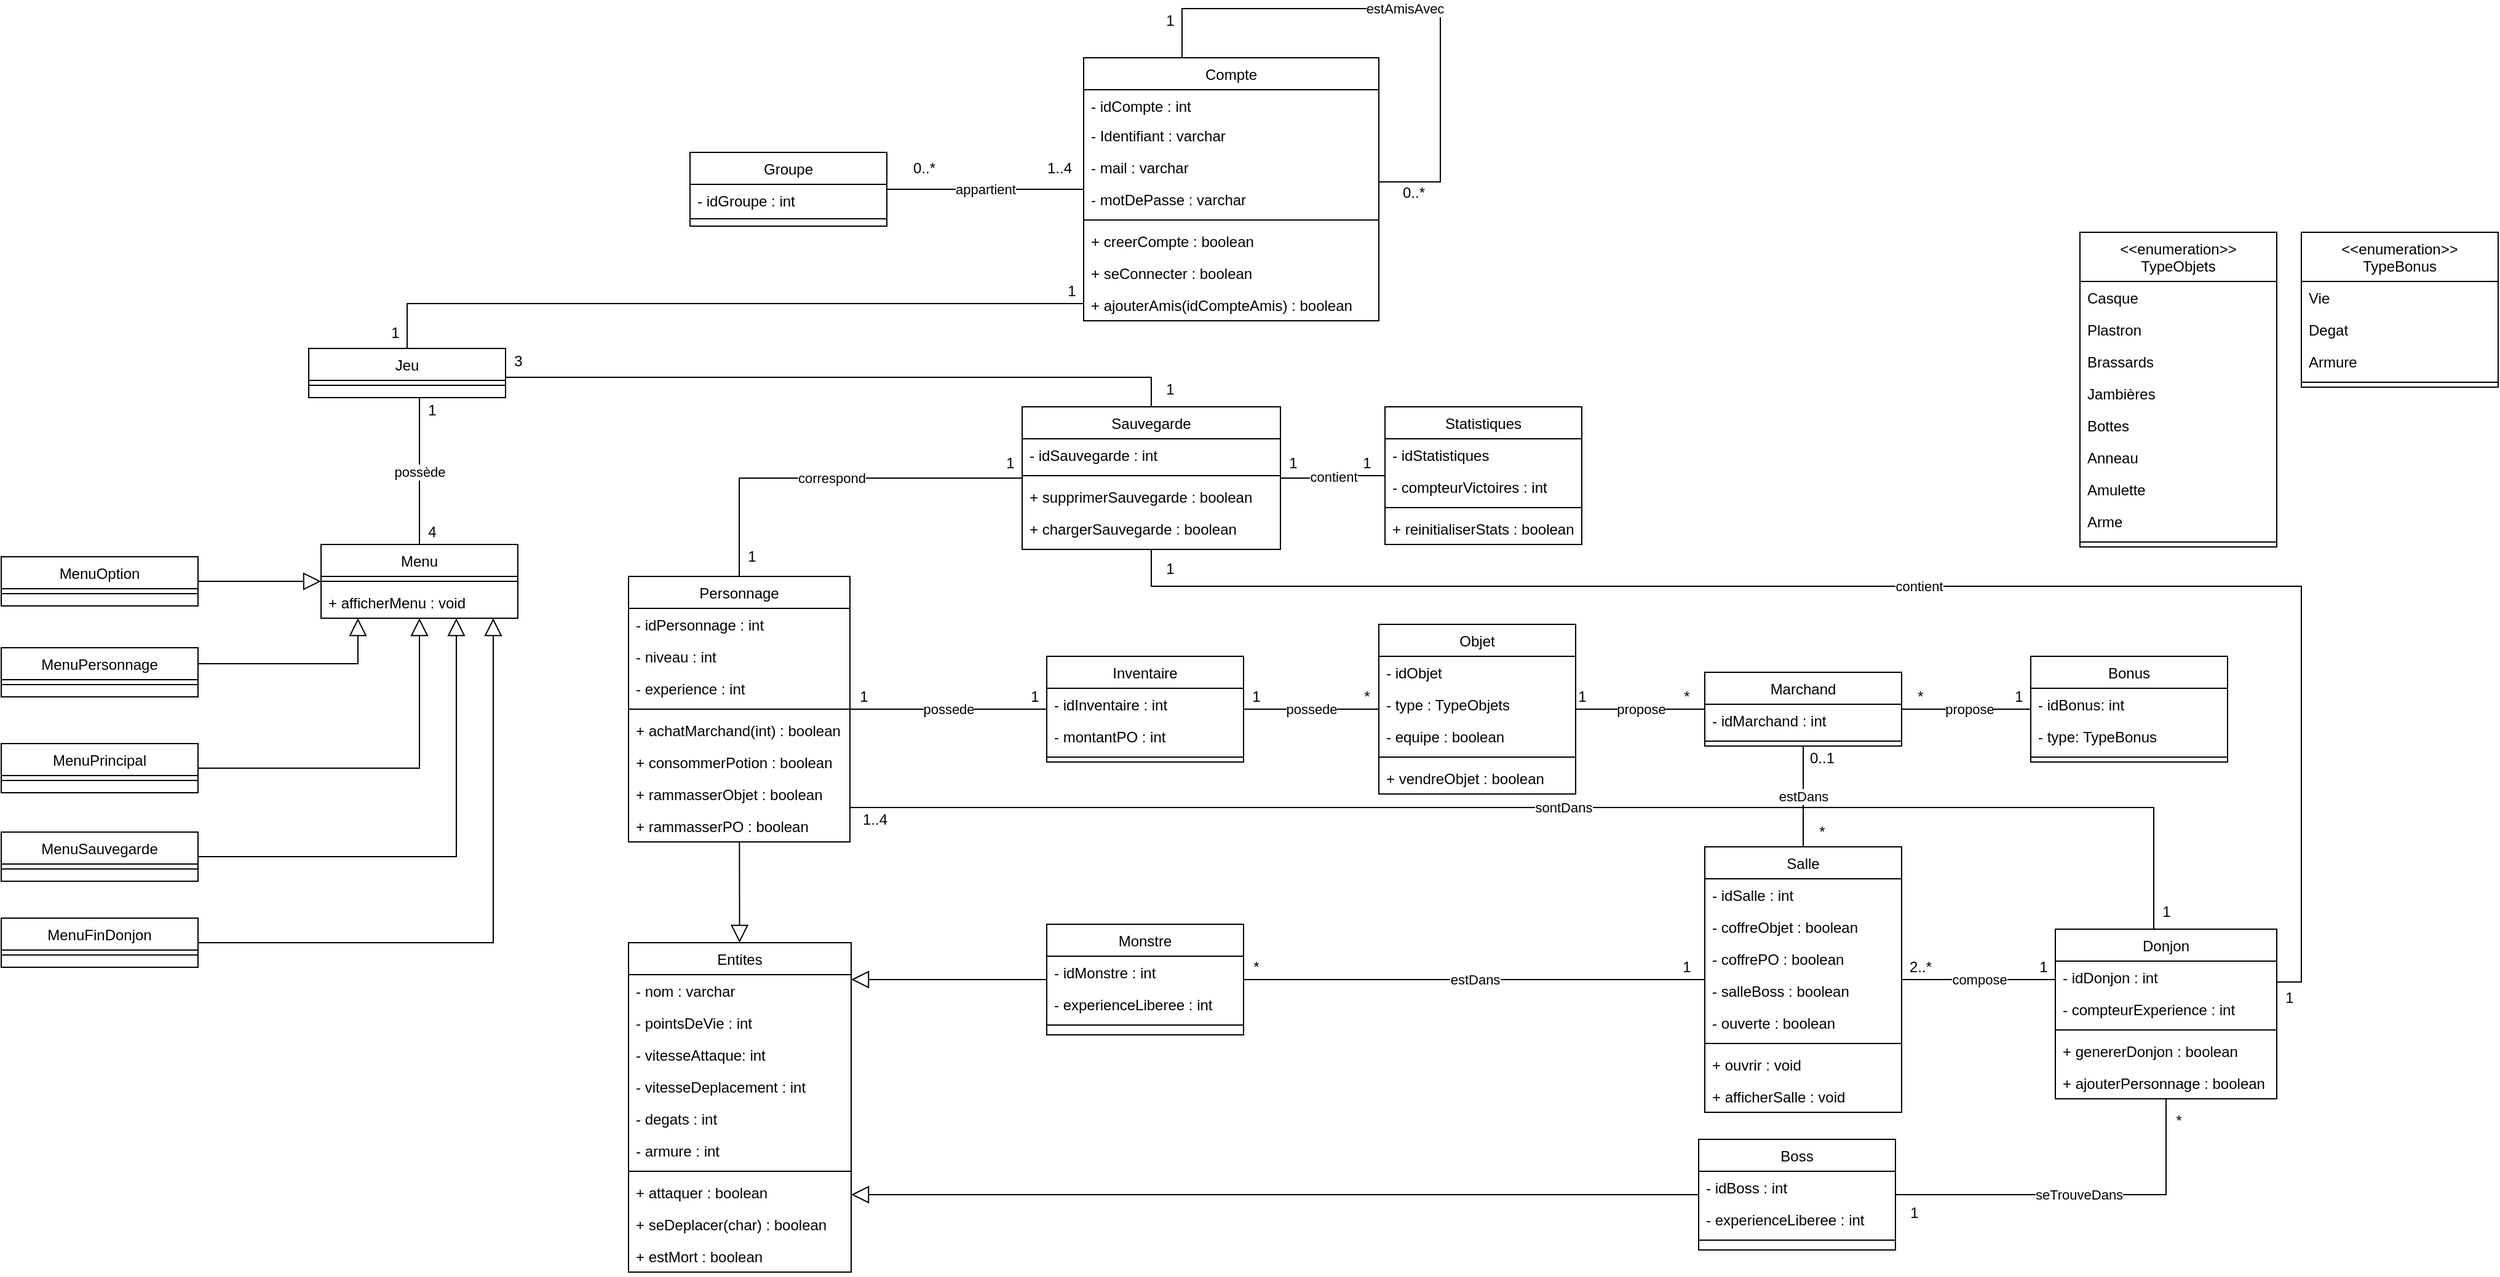 <mxfile version="13.7.9" type="device"><diagram id="C5RBs43oDa-KdzZeNtuy" name="Page-1"><mxGraphModel dx="1287" dy="1982" grid="1" gridSize="10" guides="1" tooltips="1" connect="1" arrows="1" fold="1" page="1" pageScale="1" pageWidth="827" pageHeight="1169" math="0" shadow="0"><root><mxCell id="WIyWlLk6GJQsqaUBKTNV-0"/><mxCell id="WIyWlLk6GJQsqaUBKTNV-1" parent="WIyWlLk6GJQsqaUBKTNV-0"/><mxCell id="CKXL9ChSC8N--gB_DYFA-120" value="contient" style="edgeStyle=orthogonalEdgeStyle;rounded=0;orthogonalLoop=1;jettySize=auto;html=1;endArrow=none;endFill=0;" parent="WIyWlLk6GJQsqaUBKTNV-1" source="CKXL9ChSC8N--gB_DYFA-48" target="CKXL9ChSC8N--gB_DYFA-72" edge="1"><mxGeometry relative="1" as="geometry"/></mxCell><mxCell id="CKXL9ChSC8N--gB_DYFA-124" value="correspond" style="edgeStyle=orthogonalEdgeStyle;rounded=0;orthogonalLoop=1;jettySize=auto;html=1;endArrow=none;endFill=0;" parent="WIyWlLk6GJQsqaUBKTNV-1" source="CKXL9ChSC8N--gB_DYFA-48" target="CKXL9ChSC8N--gB_DYFA-0" edge="1"><mxGeometry relative="1" as="geometry"/></mxCell><mxCell id="CKXL9ChSC8N--gB_DYFA-140" value="estDans" style="edgeStyle=orthogonalEdgeStyle;rounded=0;orthogonalLoop=1;jettySize=auto;html=1;endArrow=none;endFill=0;" parent="WIyWlLk6GJQsqaUBKTNV-1" source="CKXL9ChSC8N--gB_DYFA-24" target="CKXL9ChSC8N--gB_DYFA-151" edge="1"><mxGeometry relative="1" as="geometry"><mxPoint x="1310" y="470" as="targetPoint"/><mxPoint x="1210" y="470" as="sourcePoint"/></mxGeometry></mxCell><mxCell id="CKXL9ChSC8N--gB_DYFA-121" value="1" style="text;html=1;align=center;verticalAlign=middle;resizable=0;points=[];autosize=1;" parent="WIyWlLk6GJQsqaUBKTNV-1" vertex="1"><mxGeometry x="970" y="40" width="20" height="20" as="geometry"/></mxCell><mxCell id="CKXL9ChSC8N--gB_DYFA-123" value="1" style="text;html=1;align=center;verticalAlign=middle;resizable=0;points=[];autosize=1;" parent="WIyWlLk6GJQsqaUBKTNV-1" vertex="1"><mxGeometry x="1030" y="40" width="20" height="20" as="geometry"/></mxCell><mxCell id="CKXL9ChSC8N--gB_DYFA-125" value="1" style="text;html=1;align=center;verticalAlign=middle;resizable=0;points=[];autosize=1;" parent="WIyWlLk6GJQsqaUBKTNV-1" vertex="1"><mxGeometry x="740" y="40" width="20" height="20" as="geometry"/></mxCell><mxCell id="CKXL9ChSC8N--gB_DYFA-126" value="1" style="text;html=1;align=center;verticalAlign=middle;resizable=0;points=[];autosize=1;" parent="WIyWlLk6GJQsqaUBKTNV-1" vertex="1"><mxGeometry x="530" y="116" width="20" height="20" as="geometry"/></mxCell><mxCell id="CKXL9ChSC8N--gB_DYFA-131" value="possede" style="edgeStyle=orthogonalEdgeStyle;rounded=0;orthogonalLoop=1;jettySize=auto;html=1;endArrow=none;endFill=0;" parent="WIyWlLk6GJQsqaUBKTNV-1" source="CKXL9ChSC8N--gB_DYFA-54" target="CKXL9ChSC8N--gB_DYFA-60" edge="1"><mxGeometry relative="1" as="geometry"><mxPoint x="1050" y="250" as="targetPoint"/></mxGeometry></mxCell><mxCell id="CKXL9ChSC8N--gB_DYFA-127" value="possede" style="edgeStyle=orthogonalEdgeStyle;rounded=0;orthogonalLoop=1;jettySize=auto;html=1;endArrow=none;endFill=0;" parent="WIyWlLk6GJQsqaUBKTNV-1" source="CKXL9ChSC8N--gB_DYFA-0" target="CKXL9ChSC8N--gB_DYFA-54" edge="1"><mxGeometry relative="1" as="geometry"/></mxCell><mxCell id="CKXL9ChSC8N--gB_DYFA-149" style="rounded=0;orthogonalLoop=1;jettySize=auto;html=1;startArrow=none;startFill=0;startSize=6;endArrow=block;endFill=0;endSize=12;" parent="WIyWlLk6GJQsqaUBKTNV-1" source="CKXL9ChSC8N--gB_DYFA-0" target="CKXL9ChSC8N--gB_DYFA-18" edge="1"><mxGeometry relative="1" as="geometry"/></mxCell><mxCell id="CKXL9ChSC8N--gB_DYFA-168" value="sontDans" style="edgeStyle=orthogonalEdgeStyle;rounded=0;orthogonalLoop=1;jettySize=auto;html=1;startArrow=none;startFill=0;startSize=6;endArrow=none;endFill=0;endSize=12;" parent="WIyWlLk6GJQsqaUBKTNV-1" source="CKXL9ChSC8N--gB_DYFA-0" target="CKXL9ChSC8N--gB_DYFA-157" edge="1"><mxGeometry relative="1" as="geometry"><mxPoint x="590" y="360" as="sourcePoint"/><Array as="points"><mxPoint x="1680" y="330"/></Array></mxGeometry></mxCell><mxCell id="CKXL9ChSC8N--gB_DYFA-128" value="1" style="text;html=1;align=center;verticalAlign=middle;resizable=0;points=[];autosize=1;" parent="WIyWlLk6GJQsqaUBKTNV-1" vertex="1"><mxGeometry x="621" y="230" width="20" height="20" as="geometry"/></mxCell><mxCell id="CKXL9ChSC8N--gB_DYFA-130" value="1" style="text;html=1;align=center;verticalAlign=middle;resizable=0;points=[];autosize=1;" parent="WIyWlLk6GJQsqaUBKTNV-1" vertex="1"><mxGeometry x="760" y="230" width="20" height="20" as="geometry"/></mxCell><mxCell id="CKXL9ChSC8N--gB_DYFA-132" value="1" style="text;html=1;align=center;verticalAlign=middle;resizable=0;points=[];autosize=1;" parent="WIyWlLk6GJQsqaUBKTNV-1" vertex="1"><mxGeometry x="940" y="230" width="20" height="20" as="geometry"/></mxCell><mxCell id="CKXL9ChSC8N--gB_DYFA-135" value="*" style="text;html=1;align=center;verticalAlign=middle;resizable=0;points=[];autosize=1;" parent="WIyWlLk6GJQsqaUBKTNV-1" vertex="1"><mxGeometry x="1030" y="230" width="20" height="20" as="geometry"/></mxCell><mxCell id="CKXL9ChSC8N--gB_DYFA-141" value="*" style="text;html=1;align=center;verticalAlign=middle;resizable=0;points=[];autosize=1;" parent="WIyWlLk6GJQsqaUBKTNV-1" vertex="1"><mxGeometry x="940" y="450" width="20" height="20" as="geometry"/></mxCell><mxCell id="CKXL9ChSC8N--gB_DYFA-142" value="1" style="text;html=1;align=center;verticalAlign=middle;resizable=0;points=[];autosize=1;" parent="WIyWlLk6GJQsqaUBKTNV-1" vertex="1"><mxGeometry x="1290" y="450" width="20" height="20" as="geometry"/></mxCell><mxCell id="CKXL9ChSC8N--gB_DYFA-147" style="edgeStyle=orthogonalEdgeStyle;rounded=0;orthogonalLoop=1;jettySize=auto;html=1;endArrow=block;endFill=0;startArrow=none;startFill=0;startSize=6;endSize=12;" parent="WIyWlLk6GJQsqaUBKTNV-1" source="CKXL9ChSC8N--gB_DYFA-24" target="CKXL9ChSC8N--gB_DYFA-18" edge="1"><mxGeometry relative="1" as="geometry"><Array as="points"><mxPoint x="660" y="470"/><mxPoint x="660" y="470"/></Array></mxGeometry></mxCell><mxCell id="CKXL9ChSC8N--gB_DYFA-144" value="seTrouveDans" style="edgeStyle=orthogonalEdgeStyle;rounded=0;orthogonalLoop=1;jettySize=auto;html=1;endArrow=none;endFill=0;" parent="WIyWlLk6GJQsqaUBKTNV-1" source="CKXL9ChSC8N--gB_DYFA-36" target="CKXL9ChSC8N--gB_DYFA-157" edge="1"><mxGeometry relative="1" as="geometry"><mxPoint x="1390" y="540" as="targetPoint"/></mxGeometry></mxCell><mxCell id="CKXL9ChSC8N--gB_DYFA-148" style="edgeStyle=orthogonalEdgeStyle;rounded=0;orthogonalLoop=1;jettySize=auto;html=1;startArrow=none;startFill=0;startSize=6;endArrow=block;endFill=0;endSize=12;" parent="WIyWlLk6GJQsqaUBKTNV-1" source="CKXL9ChSC8N--gB_DYFA-36" target="CKXL9ChSC8N--gB_DYFA-18" edge="1"><mxGeometry relative="1" as="geometry"><Array as="points"><mxPoint x="530" y="680"/></Array></mxGeometry></mxCell><mxCell id="CKXL9ChSC8N--gB_DYFA-36" value="Boss" style="swimlane;fontStyle=0;align=center;verticalAlign=top;childLayout=stackLayout;horizontal=1;startSize=26;horizontalStack=0;resizeParent=1;resizeLast=0;collapsible=1;marginBottom=0;rounded=0;shadow=0;strokeWidth=1;" parent="WIyWlLk6GJQsqaUBKTNV-1" vertex="1"><mxGeometry x="1310" y="600" width="160" height="90" as="geometry"><mxRectangle x="550" y="140" width="160" height="26" as="alternateBounds"/></mxGeometry></mxCell><mxCell id="CKXL9ChSC8N--gB_DYFA-204" value="- idBoss : int" style="text;align=left;verticalAlign=top;spacingLeft=4;spacingRight=4;overflow=hidden;rotatable=0;points=[[0,0.5],[1,0.5]];portConstraint=eastwest;" parent="CKXL9ChSC8N--gB_DYFA-36" vertex="1"><mxGeometry y="26" width="160" height="26" as="geometry"/></mxCell><mxCell id="CKXL9ChSC8N--gB_DYFA-203" value="- experienceLiberee : int" style="text;align=left;verticalAlign=top;spacingLeft=4;spacingRight=4;overflow=hidden;rotatable=0;points=[[0,0.5],[1,0.5]];portConstraint=eastwest;rounded=0;shadow=0;html=0;" parent="CKXL9ChSC8N--gB_DYFA-36" vertex="1"><mxGeometry y="52" width="160" height="26" as="geometry"/></mxCell><mxCell id="CKXL9ChSC8N--gB_DYFA-39" value="" style="line;html=1;strokeWidth=1;align=left;verticalAlign=middle;spacingTop=-1;spacingLeft=3;spacingRight=3;rotatable=0;labelPosition=right;points=[];portConstraint=eastwest;" parent="CKXL9ChSC8N--gB_DYFA-36" vertex="1"><mxGeometry y="78" width="160" height="8" as="geometry"/></mxCell><mxCell id="CKXL9ChSC8N--gB_DYFA-145" value="1" style="text;html=1;align=center;verticalAlign=middle;resizable=0;points=[];autosize=1;" parent="WIyWlLk6GJQsqaUBKTNV-1" vertex="1"><mxGeometry x="1475" y="650" width="20" height="20" as="geometry"/></mxCell><mxCell id="CKXL9ChSC8N--gB_DYFA-146" value="*" style="text;html=1;align=center;verticalAlign=middle;resizable=0;points=[];autosize=1;" parent="WIyWlLk6GJQsqaUBKTNV-1" vertex="1"><mxGeometry x="1690" y="575" width="20" height="20" as="geometry"/></mxCell><mxCell id="CKXL9ChSC8N--gB_DYFA-171" value="estAmisAvec" style="edgeStyle=orthogonalEdgeStyle;rounded=0;orthogonalLoop=1;jettySize=auto;html=1;startArrow=none;startFill=0;startSize=6;endArrow=none;endFill=0;endSize=12;" parent="WIyWlLk6GJQsqaUBKTNV-1" source="CKXL9ChSC8N--gB_DYFA-108" target="CKXL9ChSC8N--gB_DYFA-108" edge="1"><mxGeometry relative="1" as="geometry"><mxPoint x="1130" y="-190" as="targetPoint"/><Array as="points"><mxPoint x="890" y="-320"/><mxPoint x="1100" y="-320"/><mxPoint x="1100" y="-179"/></Array></mxGeometry></mxCell><mxCell id="CKXL9ChSC8N--gB_DYFA-163" value="compose" style="edgeStyle=orthogonalEdgeStyle;rounded=0;orthogonalLoop=1;jettySize=auto;html=1;startArrow=none;startFill=0;startSize=6;endArrow=none;endFill=0;endSize=12;" parent="WIyWlLk6GJQsqaUBKTNV-1" source="CKXL9ChSC8N--gB_DYFA-151" target="CKXL9ChSC8N--gB_DYFA-157" edge="1"><mxGeometry relative="1" as="geometry"><Array as="points"><mxPoint x="1570" y="470"/><mxPoint x="1570" y="470"/></Array></mxGeometry></mxCell><mxCell id="CKXL9ChSC8N--gB_DYFA-164" value="2..*" style="text;html=1;align=center;verticalAlign=middle;resizable=0;points=[];autosize=1;" parent="WIyWlLk6GJQsqaUBKTNV-1" vertex="1"><mxGeometry x="1475" y="450" width="30" height="20" as="geometry"/></mxCell><mxCell id="CKXL9ChSC8N--gB_DYFA-165" value="1" style="text;html=1;align=center;verticalAlign=middle;resizable=0;points=[];autosize=1;" parent="WIyWlLk6GJQsqaUBKTNV-1" vertex="1"><mxGeometry x="1580" y="450" width="20" height="20" as="geometry"/></mxCell><mxCell id="CKXL9ChSC8N--gB_DYFA-169" value="1" style="text;html=1;align=center;verticalAlign=middle;resizable=0;points=[];autosize=1;" parent="WIyWlLk6GJQsqaUBKTNV-1" vertex="1"><mxGeometry x="1680" y="405" width="20" height="20" as="geometry"/></mxCell><mxCell id="CKXL9ChSC8N--gB_DYFA-170" value="1..4" style="text;html=1;align=center;verticalAlign=middle;resizable=0;points=[];autosize=1;" parent="WIyWlLk6GJQsqaUBKTNV-1" vertex="1"><mxGeometry x="620" y="330" width="40" height="20" as="geometry"/></mxCell><mxCell id="CKXL9ChSC8N--gB_DYFA-172" value="1" style="text;html=1;align=center;verticalAlign=middle;resizable=0;points=[];autosize=1;" parent="WIyWlLk6GJQsqaUBKTNV-1" vertex="1"><mxGeometry x="870" y="-320" width="20" height="20" as="geometry"/></mxCell><mxCell id="CKXL9ChSC8N--gB_DYFA-173" value="0..*" style="text;html=1;align=center;verticalAlign=middle;resizable=0;points=[];autosize=1;" parent="WIyWlLk6GJQsqaUBKTNV-1" vertex="1"><mxGeometry x="1063" y="-180" width="30" height="20" as="geometry"/></mxCell><mxCell id="CKXL9ChSC8N--gB_DYFA-194" value="appartient" style="edgeStyle=orthogonalEdgeStyle;rounded=0;orthogonalLoop=1;jettySize=auto;html=1;startArrow=none;startFill=0;startSize=6;endArrow=none;endFill=0;endSize=12;" parent="WIyWlLk6GJQsqaUBKTNV-1" source="CKXL9ChSC8N--gB_DYFA-108" target="CKXL9ChSC8N--gB_DYFA-187" edge="1"><mxGeometry relative="1" as="geometry"/></mxCell><mxCell id="CKXL9ChSC8N--gB_DYFA-195" value="0..*" style="text;html=1;align=center;verticalAlign=middle;resizable=0;points=[];autosize=1;" parent="WIyWlLk6GJQsqaUBKTNV-1" vertex="1"><mxGeometry x="665" y="-200" width="30" height="20" as="geometry"/></mxCell><mxCell id="CKXL9ChSC8N--gB_DYFA-196" value="1..4" style="text;html=1;align=center;verticalAlign=middle;resizable=0;points=[];autosize=1;" parent="WIyWlLk6GJQsqaUBKTNV-1" vertex="1"><mxGeometry x="770" y="-200" width="40" height="20" as="geometry"/></mxCell><mxCell id="CKXL9ChSC8N--gB_DYFA-24" value="Monstre" style="swimlane;fontStyle=0;align=center;verticalAlign=top;childLayout=stackLayout;horizontal=1;startSize=26;horizontalStack=0;resizeParent=1;resizeLast=0;collapsible=1;marginBottom=0;rounded=0;shadow=0;strokeWidth=1;" parent="WIyWlLk6GJQsqaUBKTNV-1" vertex="1"><mxGeometry x="780" y="425" width="160" height="90" as="geometry"><mxRectangle x="550" y="140" width="160" height="26" as="alternateBounds"/></mxGeometry></mxCell><mxCell id="CKXL9ChSC8N--gB_DYFA-25" value="- idMonstre : int" style="text;align=left;verticalAlign=top;spacingLeft=4;spacingRight=4;overflow=hidden;rotatable=0;points=[[0,0.5],[1,0.5]];portConstraint=eastwest;" parent="CKXL9ChSC8N--gB_DYFA-24" vertex="1"><mxGeometry y="26" width="160" height="26" as="geometry"/></mxCell><mxCell id="CKXL9ChSC8N--gB_DYFA-26" value="- experienceLiberee : int" style="text;align=left;verticalAlign=top;spacingLeft=4;spacingRight=4;overflow=hidden;rotatable=0;points=[[0,0.5],[1,0.5]];portConstraint=eastwest;rounded=0;shadow=0;html=0;" parent="CKXL9ChSC8N--gB_DYFA-24" vertex="1"><mxGeometry y="52" width="160" height="26" as="geometry"/></mxCell><mxCell id="CKXL9ChSC8N--gB_DYFA-27" value="" style="line;html=1;strokeWidth=1;align=left;verticalAlign=middle;spacingTop=-1;spacingLeft=3;spacingRight=3;rotatable=0;labelPosition=right;points=[];portConstraint=eastwest;" parent="CKXL9ChSC8N--gB_DYFA-24" vertex="1"><mxGeometry y="78" width="160" height="8" as="geometry"/></mxCell><mxCell id="CKXL9ChSC8N--gB_DYFA-207" value="&lt;&lt;enumeration&gt;&gt;&#10;TypeObjets" style="swimlane;fontStyle=0;align=center;verticalAlign=top;childLayout=stackLayout;horizontal=1;startSize=40;horizontalStack=0;resizeParent=1;resizeLast=0;collapsible=1;marginBottom=0;rounded=0;shadow=0;strokeWidth=1;" parent="WIyWlLk6GJQsqaUBKTNV-1" vertex="1"><mxGeometry x="1620" y="-138" width="160" height="256" as="geometry"><mxRectangle x="550" y="140" width="160" height="26" as="alternateBounds"/></mxGeometry></mxCell><mxCell id="CKXL9ChSC8N--gB_DYFA-209" value="Casque" style="text;align=left;verticalAlign=top;spacingLeft=4;spacingRight=4;overflow=hidden;rotatable=0;points=[[0,0.5],[1,0.5]];portConstraint=eastwest;rounded=0;shadow=0;html=0;" parent="CKXL9ChSC8N--gB_DYFA-207" vertex="1"><mxGeometry y="40" width="160" height="26" as="geometry"/></mxCell><mxCell id="CKXL9ChSC8N--gB_DYFA-214" value="Plastron" style="text;align=left;verticalAlign=top;spacingLeft=4;spacingRight=4;overflow=hidden;rotatable=0;points=[[0,0.5],[1,0.5]];portConstraint=eastwest;rounded=0;shadow=0;html=0;" parent="CKXL9ChSC8N--gB_DYFA-207" vertex="1"><mxGeometry y="66" width="160" height="26" as="geometry"/></mxCell><mxCell id="CKXL9ChSC8N--gB_DYFA-219" value="Brassards" style="text;align=left;verticalAlign=top;spacingLeft=4;spacingRight=4;overflow=hidden;rotatable=0;points=[[0,0.5],[1,0.5]];portConstraint=eastwest;rounded=0;shadow=0;html=0;" parent="CKXL9ChSC8N--gB_DYFA-207" vertex="1"><mxGeometry y="92" width="160" height="26" as="geometry"/></mxCell><mxCell id="CKXL9ChSC8N--gB_DYFA-217" value="Jambières" style="text;align=left;verticalAlign=top;spacingLeft=4;spacingRight=4;overflow=hidden;rotatable=0;points=[[0,0.5],[1,0.5]];portConstraint=eastwest;rounded=0;shadow=0;html=0;" parent="CKXL9ChSC8N--gB_DYFA-207" vertex="1"><mxGeometry y="118" width="160" height="26" as="geometry"/></mxCell><mxCell id="CKXL9ChSC8N--gB_DYFA-218" value="Bottes" style="text;align=left;verticalAlign=top;spacingLeft=4;spacingRight=4;overflow=hidden;rotatable=0;points=[[0,0.5],[1,0.5]];portConstraint=eastwest;rounded=0;shadow=0;html=0;" parent="CKXL9ChSC8N--gB_DYFA-207" vertex="1"><mxGeometry y="144" width="160" height="26" as="geometry"/></mxCell><mxCell id="CKXL9ChSC8N--gB_DYFA-220" value="Anneau" style="text;align=left;verticalAlign=top;spacingLeft=4;spacingRight=4;overflow=hidden;rotatable=0;points=[[0,0.5],[1,0.5]];portConstraint=eastwest;rounded=0;shadow=0;html=0;" parent="CKXL9ChSC8N--gB_DYFA-207" vertex="1"><mxGeometry y="170" width="160" height="26" as="geometry"/></mxCell><mxCell id="CKXL9ChSC8N--gB_DYFA-221" value="Amulette" style="text;align=left;verticalAlign=top;spacingLeft=4;spacingRight=4;overflow=hidden;rotatable=0;points=[[0,0.5],[1,0.5]];portConstraint=eastwest;rounded=0;shadow=0;html=0;" parent="CKXL9ChSC8N--gB_DYFA-207" vertex="1"><mxGeometry y="196" width="160" height="26" as="geometry"/></mxCell><mxCell id="CKXL9ChSC8N--gB_DYFA-222" value="Arme" style="text;align=left;verticalAlign=top;spacingLeft=4;spacingRight=4;overflow=hidden;rotatable=0;points=[[0,0.5],[1,0.5]];portConstraint=eastwest;rounded=0;shadow=0;html=0;" parent="CKXL9ChSC8N--gB_DYFA-207" vertex="1"><mxGeometry y="222" width="160" height="26" as="geometry"/></mxCell><mxCell id="CKXL9ChSC8N--gB_DYFA-210" value="" style="line;html=1;strokeWidth=1;align=left;verticalAlign=middle;spacingTop=-1;spacingLeft=3;spacingRight=3;rotatable=0;labelPosition=right;points=[];portConstraint=eastwest;" parent="CKXL9ChSC8N--gB_DYFA-207" vertex="1"><mxGeometry y="248" width="160" height="8" as="geometry"/></mxCell><mxCell id="CKXL9ChSC8N--gB_DYFA-72" value="Statistiques" style="swimlane;fontStyle=0;align=center;verticalAlign=top;childLayout=stackLayout;horizontal=1;startSize=26;horizontalStack=0;resizeParent=1;resizeLast=0;collapsible=1;marginBottom=0;rounded=0;shadow=0;strokeWidth=1;" parent="WIyWlLk6GJQsqaUBKTNV-1" vertex="1"><mxGeometry x="1055" y="4" width="160" height="112" as="geometry"><mxRectangle x="550" y="140" width="160" height="26" as="alternateBounds"/></mxGeometry></mxCell><mxCell id="CKXL9ChSC8N--gB_DYFA-74" value="- idStatistiques" style="text;align=left;verticalAlign=top;spacingLeft=4;spacingRight=4;overflow=hidden;rotatable=0;points=[[0,0.5],[1,0.5]];portConstraint=eastwest;rounded=0;shadow=0;html=0;" parent="CKXL9ChSC8N--gB_DYFA-72" vertex="1"><mxGeometry y="26" width="160" height="26" as="geometry"/></mxCell><mxCell id="CKXL9ChSC8N--gB_DYFA-223" value="- compteurVictoires : int" style="text;align=left;verticalAlign=top;spacingLeft=4;spacingRight=4;overflow=hidden;rotatable=0;points=[[0,0.5],[1,0.5]];portConstraint=eastwest;rounded=0;shadow=0;html=0;" parent="CKXL9ChSC8N--gB_DYFA-72" vertex="1"><mxGeometry y="52" width="160" height="26" as="geometry"/></mxCell><mxCell id="CKXL9ChSC8N--gB_DYFA-75" value="" style="line;html=1;strokeWidth=1;align=left;verticalAlign=middle;spacingTop=-1;spacingLeft=3;spacingRight=3;rotatable=0;labelPosition=right;points=[];portConstraint=eastwest;" parent="CKXL9ChSC8N--gB_DYFA-72" vertex="1"><mxGeometry y="78" width="160" height="8" as="geometry"/></mxCell><mxCell id="CKXL9ChSC8N--gB_DYFA-232" value="+ reinitialiserStats : boolean" style="text;align=left;verticalAlign=top;spacingLeft=4;spacingRight=4;overflow=hidden;rotatable=0;points=[[0,0.5],[1,0.5]];portConstraint=eastwest;rounded=0;shadow=0;html=0;" parent="CKXL9ChSC8N--gB_DYFA-72" vertex="1"><mxGeometry y="86" width="160" height="26" as="geometry"/></mxCell><mxCell id="CKXL9ChSC8N--gB_DYFA-48" value="Sauvegarde" style="swimlane;fontStyle=0;align=center;verticalAlign=top;childLayout=stackLayout;horizontal=1;startSize=26;horizontalStack=0;resizeParent=1;resizeLast=0;collapsible=1;marginBottom=0;rounded=0;shadow=0;strokeWidth=1;" parent="WIyWlLk6GJQsqaUBKTNV-1" vertex="1"><mxGeometry x="760" y="4" width="210" height="116" as="geometry"><mxRectangle x="550" y="140" width="160" height="26" as="alternateBounds"/></mxGeometry></mxCell><mxCell id="CKXL9ChSC8N--gB_DYFA-49" value="- idSauvegarde : int" style="text;align=left;verticalAlign=top;spacingLeft=4;spacingRight=4;overflow=hidden;rotatable=0;points=[[0,0.5],[1,0.5]];portConstraint=eastwest;" parent="CKXL9ChSC8N--gB_DYFA-48" vertex="1"><mxGeometry y="26" width="210" height="26" as="geometry"/></mxCell><mxCell id="CKXL9ChSC8N--gB_DYFA-51" value="" style="line;html=1;strokeWidth=1;align=left;verticalAlign=middle;spacingTop=-1;spacingLeft=3;spacingRight=3;rotatable=0;labelPosition=right;points=[];portConstraint=eastwest;" parent="CKXL9ChSC8N--gB_DYFA-48" vertex="1"><mxGeometry y="52" width="210" height="8" as="geometry"/></mxCell><mxCell id="CKXL9ChSC8N--gB_DYFA-233" value="+ supprimerSauvegarde : boolean" style="text;align=left;verticalAlign=top;spacingLeft=4;spacingRight=4;overflow=hidden;rotatable=0;points=[[0,0.5],[1,0.5]];portConstraint=eastwest;rounded=0;shadow=0;html=0;" parent="CKXL9ChSC8N--gB_DYFA-48" vertex="1"><mxGeometry y="60" width="210" height="26" as="geometry"/></mxCell><mxCell id="CKXL9ChSC8N--gB_DYFA-234" value="+ chargerSauvegarde : boolean" style="text;align=left;verticalAlign=top;spacingLeft=4;spacingRight=4;overflow=hidden;rotatable=0;points=[[0,0.5],[1,0.5]];portConstraint=eastwest;rounded=0;shadow=0;html=0;" parent="CKXL9ChSC8N--gB_DYFA-48" vertex="1"><mxGeometry y="86" width="210" height="26" as="geometry"/></mxCell><mxCell id="CKXL9ChSC8N--gB_DYFA-54" value="Inventaire" style="swimlane;fontStyle=0;align=center;verticalAlign=top;childLayout=stackLayout;horizontal=1;startSize=26;horizontalStack=0;resizeParent=1;resizeLast=0;collapsible=1;marginBottom=0;rounded=0;shadow=0;strokeWidth=1;" parent="WIyWlLk6GJQsqaUBKTNV-1" vertex="1"><mxGeometry x="780" y="207" width="160" height="86" as="geometry"><mxRectangle x="550" y="140" width="160" height="26" as="alternateBounds"/></mxGeometry></mxCell><mxCell id="CKXL9ChSC8N--gB_DYFA-55" value="- idInventaire : int" style="text;align=left;verticalAlign=top;spacingLeft=4;spacingRight=4;overflow=hidden;rotatable=0;points=[[0,0.5],[1,0.5]];portConstraint=eastwest;" parent="CKXL9ChSC8N--gB_DYFA-54" vertex="1"><mxGeometry y="26" width="160" height="26" as="geometry"/></mxCell><mxCell id="CKXL9ChSC8N--gB_DYFA-56" value="- montantPO : int" style="text;align=left;verticalAlign=top;spacingLeft=4;spacingRight=4;overflow=hidden;rotatable=0;points=[[0,0.5],[1,0.5]];portConstraint=eastwest;rounded=0;shadow=0;html=0;" parent="CKXL9ChSC8N--gB_DYFA-54" vertex="1"><mxGeometry y="52" width="160" height="26" as="geometry"/></mxCell><mxCell id="CKXL9ChSC8N--gB_DYFA-57" value="" style="line;html=1;strokeWidth=1;align=left;verticalAlign=middle;spacingTop=-1;spacingLeft=3;spacingRight=3;rotatable=0;labelPosition=right;points=[];portConstraint=eastwest;" parent="CKXL9ChSC8N--gB_DYFA-54" vertex="1"><mxGeometry y="78" width="160" height="8" as="geometry"/></mxCell><mxCell id="CKXL9ChSC8N--gB_DYFA-60" value="Objet" style="swimlane;fontStyle=0;align=center;verticalAlign=top;childLayout=stackLayout;horizontal=1;startSize=26;horizontalStack=0;resizeParent=1;resizeLast=0;collapsible=1;marginBottom=0;rounded=0;shadow=0;strokeWidth=1;" parent="WIyWlLk6GJQsqaUBKTNV-1" vertex="1"><mxGeometry x="1050" y="181" width="160" height="138" as="geometry"><mxRectangle x="550" y="140" width="160" height="26" as="alternateBounds"/></mxGeometry></mxCell><mxCell id="CKXL9ChSC8N--gB_DYFA-61" value="- idObjet" style="text;align=left;verticalAlign=top;spacingLeft=4;spacingRight=4;overflow=hidden;rotatable=0;points=[[0,0.5],[1,0.5]];portConstraint=eastwest;" parent="CKXL9ChSC8N--gB_DYFA-60" vertex="1"><mxGeometry y="26" width="160" height="26" as="geometry"/></mxCell><mxCell id="CKXL9ChSC8N--gB_DYFA-213" value="- type : TypeObjets" style="text;align=left;verticalAlign=top;spacingLeft=4;spacingRight=4;overflow=hidden;rotatable=0;points=[[0,0.5],[1,0.5]];portConstraint=eastwest;" parent="CKXL9ChSC8N--gB_DYFA-60" vertex="1"><mxGeometry y="52" width="160" height="26" as="geometry"/></mxCell><mxCell id="CKXL9ChSC8N--gB_DYFA-62" value="- equipe : boolean" style="text;align=left;verticalAlign=top;spacingLeft=4;spacingRight=4;overflow=hidden;rotatable=0;points=[[0,0.5],[1,0.5]];portConstraint=eastwest;rounded=0;shadow=0;html=0;" parent="CKXL9ChSC8N--gB_DYFA-60" vertex="1"><mxGeometry y="78" width="160" height="26" as="geometry"/></mxCell><mxCell id="CKXL9ChSC8N--gB_DYFA-63" value="" style="line;html=1;strokeWidth=1;align=left;verticalAlign=middle;spacingTop=-1;spacingLeft=3;spacingRight=3;rotatable=0;labelPosition=right;points=[];portConstraint=eastwest;" parent="CKXL9ChSC8N--gB_DYFA-60" vertex="1"><mxGeometry y="104" width="160" height="8" as="geometry"/></mxCell><mxCell id="CKXL9ChSC8N--gB_DYFA-242" value="+ vendreObjet : boolean" style="text;align=left;verticalAlign=top;spacingLeft=4;spacingRight=4;overflow=hidden;rotatable=0;points=[[0,0.5],[1,0.5]];portConstraint=eastwest;" parent="CKXL9ChSC8N--gB_DYFA-60" vertex="1"><mxGeometry y="112" width="160" height="26" as="geometry"/></mxCell><mxCell id="CKXL9ChSC8N--gB_DYFA-108" value="Compte" style="swimlane;fontStyle=0;align=center;verticalAlign=top;childLayout=stackLayout;horizontal=1;startSize=26;horizontalStack=0;resizeParent=1;resizeLast=0;collapsible=1;marginBottom=0;rounded=0;shadow=0;strokeWidth=1;" parent="WIyWlLk6GJQsqaUBKTNV-1" vertex="1"><mxGeometry x="810" y="-280" width="240" height="214" as="geometry"><mxRectangle x="550" y="140" width="160" height="26" as="alternateBounds"/></mxGeometry></mxCell><mxCell id="CKXL9ChSC8N--gB_DYFA-109" value="- idCompte : int" style="text;align=left;verticalAlign=top;spacingLeft=4;spacingRight=4;overflow=hidden;rotatable=0;points=[[0,0.5],[1,0.5]];portConstraint=eastwest;" parent="CKXL9ChSC8N--gB_DYFA-108" vertex="1"><mxGeometry y="26" width="240" height="24" as="geometry"/></mxCell><mxCell id="CKXL9ChSC8N--gB_DYFA-110" value="- Identifiant : varchar" style="text;align=left;verticalAlign=top;spacingLeft=4;spacingRight=4;overflow=hidden;rotatable=0;points=[[0,0.5],[1,0.5]];portConstraint=eastwest;rounded=0;shadow=0;html=0;" parent="CKXL9ChSC8N--gB_DYFA-108" vertex="1"><mxGeometry y="50" width="240" height="26" as="geometry"/></mxCell><mxCell id="CKXL9ChSC8N--gB_DYFA-184" value="- mail : varchar" style="text;align=left;verticalAlign=top;spacingLeft=4;spacingRight=4;overflow=hidden;rotatable=0;points=[[0,0.5],[1,0.5]];portConstraint=eastwest;rounded=0;shadow=0;html=0;" parent="CKXL9ChSC8N--gB_DYFA-108" vertex="1"><mxGeometry y="76" width="240" height="26" as="geometry"/></mxCell><mxCell id="CKXL9ChSC8N--gB_DYFA-185" value="- motDePasse : varchar" style="text;align=left;verticalAlign=top;spacingLeft=4;spacingRight=4;overflow=hidden;rotatable=0;points=[[0,0.5],[1,0.5]];portConstraint=eastwest;rounded=0;shadow=0;html=0;" parent="CKXL9ChSC8N--gB_DYFA-108" vertex="1"><mxGeometry y="102" width="240" height="26" as="geometry"/></mxCell><mxCell id="CKXL9ChSC8N--gB_DYFA-111" value="" style="line;html=1;strokeWidth=1;align=left;verticalAlign=middle;spacingTop=-1;spacingLeft=3;spacingRight=3;rotatable=0;labelPosition=right;points=[];portConstraint=eastwest;" parent="CKXL9ChSC8N--gB_DYFA-108" vertex="1"><mxGeometry y="128" width="240" height="8" as="geometry"/></mxCell><mxCell id="CKXL9ChSC8N--gB_DYFA-243" value="+ creerCompte : boolean" style="text;align=left;verticalAlign=top;spacingLeft=4;spacingRight=4;overflow=hidden;rotatable=0;points=[[0,0.5],[1,0.5]];portConstraint=eastwest;rounded=0;shadow=0;html=0;" parent="CKXL9ChSC8N--gB_DYFA-108" vertex="1"><mxGeometry y="136" width="240" height="26" as="geometry"/></mxCell><mxCell id="CKXL9ChSC8N--gB_DYFA-244" value="+ seConnecter : boolean" style="text;align=left;verticalAlign=top;spacingLeft=4;spacingRight=4;overflow=hidden;rotatable=0;points=[[0,0.5],[1,0.5]];portConstraint=eastwest;rounded=0;shadow=0;html=0;" parent="CKXL9ChSC8N--gB_DYFA-108" vertex="1"><mxGeometry y="162" width="240" height="26" as="geometry"/></mxCell><mxCell id="CKXL9ChSC8N--gB_DYFA-230" value="+ ajouterAmis(idCompteAmis) : boolean" style="text;align=left;verticalAlign=top;spacingLeft=4;spacingRight=4;overflow=hidden;rotatable=0;points=[[0,0.5],[1,0.5]];portConstraint=eastwest;rounded=0;shadow=0;html=0;" parent="CKXL9ChSC8N--gB_DYFA-108" vertex="1"><mxGeometry y="188" width="240" height="26" as="geometry"/></mxCell><mxCell id="CKXL9ChSC8N--gB_DYFA-187" value="Groupe" style="swimlane;fontStyle=0;align=center;verticalAlign=top;childLayout=stackLayout;horizontal=1;startSize=26;horizontalStack=0;resizeParent=1;resizeLast=0;collapsible=1;marginBottom=0;rounded=0;shadow=0;strokeWidth=1;" parent="WIyWlLk6GJQsqaUBKTNV-1" vertex="1"><mxGeometry x="490" y="-203" width="160" height="60" as="geometry"><mxRectangle x="550" y="140" width="160" height="26" as="alternateBounds"/></mxGeometry></mxCell><mxCell id="CKXL9ChSC8N--gB_DYFA-188" value="- idGroupe : int" style="text;align=left;verticalAlign=top;spacingLeft=4;spacingRight=4;overflow=hidden;rotatable=0;points=[[0,0.5],[1,0.5]];portConstraint=eastwest;" parent="CKXL9ChSC8N--gB_DYFA-187" vertex="1"><mxGeometry y="26" width="160" height="24" as="geometry"/></mxCell><mxCell id="CKXL9ChSC8N--gB_DYFA-193" value="" style="line;html=1;strokeWidth=1;align=left;verticalAlign=middle;spacingTop=-1;spacingLeft=3;spacingRight=3;rotatable=0;labelPosition=right;points=[];portConstraint=eastwest;" parent="CKXL9ChSC8N--gB_DYFA-187" vertex="1"><mxGeometry y="50" width="160" height="8" as="geometry"/></mxCell><mxCell id="CKXL9ChSC8N--gB_DYFA-18" value="Entites" style="swimlane;fontStyle=0;align=center;verticalAlign=top;childLayout=stackLayout;horizontal=1;startSize=26;horizontalStack=0;resizeParent=1;resizeLast=0;collapsible=1;marginBottom=0;rounded=0;shadow=0;strokeWidth=1;" parent="WIyWlLk6GJQsqaUBKTNV-1" vertex="1"><mxGeometry x="440" y="440" width="181" height="268" as="geometry"><mxRectangle x="550" y="140" width="160" height="26" as="alternateBounds"/></mxGeometry></mxCell><mxCell id="CKXL9ChSC8N--gB_DYFA-202" value="- nom : varchar" style="text;align=left;verticalAlign=top;spacingLeft=4;spacingRight=4;overflow=hidden;rotatable=0;points=[[0,0.5],[1,0.5]];portConstraint=eastwest;" parent="CKXL9ChSC8N--gB_DYFA-18" vertex="1"><mxGeometry y="26" width="181" height="26" as="geometry"/></mxCell><mxCell id="CKXL9ChSC8N--gB_DYFA-19" value="- pointsDeVie : int" style="text;align=left;verticalAlign=top;spacingLeft=4;spacingRight=4;overflow=hidden;rotatable=0;points=[[0,0.5],[1,0.5]];portConstraint=eastwest;" parent="CKXL9ChSC8N--gB_DYFA-18" vertex="1"><mxGeometry y="52" width="181" height="26" as="geometry"/></mxCell><mxCell id="CKXL9ChSC8N--gB_DYFA-20" value="- vitesseAttaque: int" style="text;align=left;verticalAlign=top;spacingLeft=4;spacingRight=4;overflow=hidden;rotatable=0;points=[[0,0.5],[1,0.5]];portConstraint=eastwest;rounded=0;shadow=0;html=0;" parent="CKXL9ChSC8N--gB_DYFA-18" vertex="1"><mxGeometry y="78" width="181" height="26" as="geometry"/></mxCell><mxCell id="CKXL9ChSC8N--gB_DYFA-199" value="- vitesseDeplacement : int" style="text;align=left;verticalAlign=top;spacingLeft=4;spacingRight=4;overflow=hidden;rotatable=0;points=[[0,0.5],[1,0.5]];portConstraint=eastwest;rounded=0;shadow=0;html=0;" parent="CKXL9ChSC8N--gB_DYFA-18" vertex="1"><mxGeometry y="104" width="181" height="26" as="geometry"/></mxCell><mxCell id="CKXL9ChSC8N--gB_DYFA-197" value="- degats : int" style="text;align=left;verticalAlign=top;spacingLeft=4;spacingRight=4;overflow=hidden;rotatable=0;points=[[0,0.5],[1,0.5]];portConstraint=eastwest;rounded=0;shadow=0;html=0;" parent="CKXL9ChSC8N--gB_DYFA-18" vertex="1"><mxGeometry y="130" width="181" height="26" as="geometry"/></mxCell><mxCell id="CKXL9ChSC8N--gB_DYFA-198" value="- armure : int" style="text;align=left;verticalAlign=top;spacingLeft=4;spacingRight=4;overflow=hidden;rotatable=0;points=[[0,0.5],[1,0.5]];portConstraint=eastwest;rounded=0;shadow=0;html=0;" parent="CKXL9ChSC8N--gB_DYFA-18" vertex="1"><mxGeometry y="156" width="181" height="26" as="geometry"/></mxCell><mxCell id="CKXL9ChSC8N--gB_DYFA-21" value="" style="line;html=1;strokeWidth=1;align=left;verticalAlign=middle;spacingTop=-1;spacingLeft=3;spacingRight=3;rotatable=0;labelPosition=right;points=[];portConstraint=eastwest;" parent="CKXL9ChSC8N--gB_DYFA-18" vertex="1"><mxGeometry y="182" width="181" height="8" as="geometry"/></mxCell><mxCell id="CKXL9ChSC8N--gB_DYFA-246" value="+ attaquer : boolean" style="text;align=left;verticalAlign=top;spacingLeft=4;spacingRight=4;overflow=hidden;rotatable=0;points=[[0,0.5],[1,0.5]];portConstraint=eastwest;" parent="CKXL9ChSC8N--gB_DYFA-18" vertex="1"><mxGeometry y="190" width="181" height="26" as="geometry"/></mxCell><mxCell id="CKXL9ChSC8N--gB_DYFA-245" value="+ seDeplacer(char) : boolean" style="text;align=left;verticalAlign=top;spacingLeft=4;spacingRight=4;overflow=hidden;rotatable=0;points=[[0,0.5],[1,0.5]];portConstraint=eastwest;" parent="CKXL9ChSC8N--gB_DYFA-18" vertex="1"><mxGeometry y="216" width="181" height="26" as="geometry"/></mxCell><mxCell id="CKXL9ChSC8N--gB_DYFA-247" value="+ estMort : boolean" style="text;align=left;verticalAlign=top;spacingLeft=4;spacingRight=4;overflow=hidden;rotatable=0;points=[[0,0.5],[1,0.5]];portConstraint=eastwest;" parent="CKXL9ChSC8N--gB_DYFA-18" vertex="1"><mxGeometry y="242" width="181" height="26" as="geometry"/></mxCell><mxCell id="CKXL9ChSC8N--gB_DYFA-261" value="estDans" style="edgeStyle=orthogonalEdgeStyle;rounded=0;orthogonalLoop=1;jettySize=auto;html=1;startArrow=none;startFill=0;startSize=6;endArrow=none;endFill=0;endSize=12;" parent="WIyWlLk6GJQsqaUBKTNV-1" source="CKXL9ChSC8N--gB_DYFA-151" target="CKXL9ChSC8N--gB_DYFA-254" edge="1"><mxGeometry relative="1" as="geometry"/></mxCell><mxCell id="CKXL9ChSC8N--gB_DYFA-151" value="Salle" style="swimlane;fontStyle=0;align=center;verticalAlign=top;childLayout=stackLayout;horizontal=1;startSize=26;horizontalStack=0;resizeParent=1;resizeLast=0;collapsible=1;marginBottom=0;rounded=0;shadow=0;strokeWidth=1;" parent="WIyWlLk6GJQsqaUBKTNV-1" vertex="1"><mxGeometry x="1315" y="362" width="160" height="216" as="geometry"><mxRectangle x="550" y="140" width="160" height="26" as="alternateBounds"/></mxGeometry></mxCell><mxCell id="CKXL9ChSC8N--gB_DYFA-152" value="- idSalle : int" style="text;align=left;verticalAlign=top;spacingLeft=4;spacingRight=4;overflow=hidden;rotatable=0;points=[[0,0.5],[1,0.5]];portConstraint=eastwest;" parent="CKXL9ChSC8N--gB_DYFA-151" vertex="1"><mxGeometry y="26" width="160" height="26" as="geometry"/></mxCell><mxCell id="CKXL9ChSC8N--gB_DYFA-153" value="- coffreObjet : boolean" style="text;align=left;verticalAlign=top;spacingLeft=4;spacingRight=4;overflow=hidden;rotatable=0;points=[[0,0.5],[1,0.5]];portConstraint=eastwest;rounded=0;shadow=0;html=0;" parent="CKXL9ChSC8N--gB_DYFA-151" vertex="1"><mxGeometry y="52" width="160" height="26" as="geometry"/></mxCell><mxCell id="CKXL9ChSC8N--gB_DYFA-225" value="- coffrePO : boolean" style="text;align=left;verticalAlign=top;spacingLeft=4;spacingRight=4;overflow=hidden;rotatable=0;points=[[0,0.5],[1,0.5]];portConstraint=eastwest;rounded=0;shadow=0;html=0;" parent="CKXL9ChSC8N--gB_DYFA-151" vertex="1"><mxGeometry y="78" width="160" height="26" as="geometry"/></mxCell><mxCell id="CKXL9ChSC8N--gB_DYFA-228" value="- salleBoss : boolean" style="text;align=left;verticalAlign=top;spacingLeft=4;spacingRight=4;overflow=hidden;rotatable=0;points=[[0,0.5],[1,0.5]];portConstraint=eastwest;rounded=0;shadow=0;html=0;" parent="CKXL9ChSC8N--gB_DYFA-151" vertex="1"><mxGeometry y="104" width="160" height="26" as="geometry"/></mxCell><mxCell id="CKXL9ChSC8N--gB_DYFA-248" value="- ouverte : boolean" style="text;align=left;verticalAlign=top;spacingLeft=4;spacingRight=4;overflow=hidden;rotatable=0;points=[[0,0.5],[1,0.5]];portConstraint=eastwest;rounded=0;shadow=0;html=0;" parent="CKXL9ChSC8N--gB_DYFA-151" vertex="1"><mxGeometry y="130" width="160" height="26" as="geometry"/></mxCell><mxCell id="CKXL9ChSC8N--gB_DYFA-154" value="" style="line;html=1;strokeWidth=1;align=left;verticalAlign=middle;spacingTop=-1;spacingLeft=3;spacingRight=3;rotatable=0;labelPosition=right;points=[];portConstraint=eastwest;" parent="CKXL9ChSC8N--gB_DYFA-151" vertex="1"><mxGeometry y="156" width="160" height="8" as="geometry"/></mxCell><mxCell id="CKXL9ChSC8N--gB_DYFA-249" value="+ ouvrir : void" style="text;align=left;verticalAlign=top;spacingLeft=4;spacingRight=4;overflow=hidden;rotatable=0;points=[[0,0.5],[1,0.5]];portConstraint=eastwest;rounded=0;shadow=0;html=0;" parent="CKXL9ChSC8N--gB_DYFA-151" vertex="1"><mxGeometry y="164" width="160" height="26" as="geometry"/></mxCell><mxCell id="f13aTMf-9KS1Jc6oj76v-63" value="+ afficherSalle : void" style="text;align=left;verticalAlign=top;spacingLeft=4;spacingRight=4;overflow=hidden;rotatable=0;points=[[0,0.5],[1,0.5]];portConstraint=eastwest;rounded=0;shadow=0;html=0;" parent="CKXL9ChSC8N--gB_DYFA-151" vertex="1"><mxGeometry y="190" width="160" height="26" as="geometry"/></mxCell><mxCell id="f13aTMf-9KS1Jc6oj76v-65" value="contient" style="rounded=0;orthogonalLoop=1;jettySize=auto;html=1;endArrow=none;endFill=0;startSize=6;endSize=12;strokeWidth=1;edgeStyle=orthogonalEdgeStyle;" parent="WIyWlLk6GJQsqaUBKTNV-1" source="CKXL9ChSC8N--gB_DYFA-157" target="CKXL9ChSC8N--gB_DYFA-48" edge="1"><mxGeometry relative="1" as="geometry"><Array as="points"><mxPoint x="1800" y="472"/><mxPoint x="1800" y="150"/><mxPoint x="865" y="150"/></Array></mxGeometry></mxCell><mxCell id="CKXL9ChSC8N--gB_DYFA-157" value="Donjon" style="swimlane;fontStyle=0;align=center;verticalAlign=top;childLayout=stackLayout;horizontal=1;startSize=26;horizontalStack=0;resizeParent=1;resizeLast=0;collapsible=1;marginBottom=0;rounded=0;shadow=0;strokeWidth=1;" parent="WIyWlLk6GJQsqaUBKTNV-1" vertex="1"><mxGeometry x="1600" y="429" width="180" height="138" as="geometry"><mxRectangle x="550" y="140" width="160" height="26" as="alternateBounds"/></mxGeometry></mxCell><mxCell id="nM4cyTqkbu2zZwvFrUnM-9" value="- idDonjon : int" style="text;align=left;verticalAlign=top;spacingLeft=4;spacingRight=4;overflow=hidden;rotatable=0;points=[[0,0.5],[1,0.5]];portConstraint=eastwest;" parent="CKXL9ChSC8N--gB_DYFA-157" vertex="1"><mxGeometry y="26" width="180" height="26" as="geometry"/></mxCell><mxCell id="CKXL9ChSC8N--gB_DYFA-158" value="- compteurExperience : int" style="text;align=left;verticalAlign=top;spacingLeft=4;spacingRight=4;overflow=hidden;rotatable=0;points=[[0,0.5],[1,0.5]];portConstraint=eastwest;" parent="CKXL9ChSC8N--gB_DYFA-157" vertex="1"><mxGeometry y="52" width="180" height="26" as="geometry"/></mxCell><mxCell id="CKXL9ChSC8N--gB_DYFA-160" value="" style="line;html=1;strokeWidth=1;align=left;verticalAlign=middle;spacingTop=-1;spacingLeft=3;spacingRight=3;rotatable=0;labelPosition=right;points=[];portConstraint=eastwest;" parent="CKXL9ChSC8N--gB_DYFA-157" vertex="1"><mxGeometry y="78" width="180" height="8" as="geometry"/></mxCell><mxCell id="CKXL9ChSC8N--gB_DYFA-250" value="+ genererDonjon : boolean" style="text;align=left;verticalAlign=top;spacingLeft=4;spacingRight=4;overflow=hidden;rotatable=0;points=[[0,0.5],[1,0.5]];portConstraint=eastwest;rounded=0;shadow=0;html=0;" parent="CKXL9ChSC8N--gB_DYFA-157" vertex="1"><mxGeometry y="86" width="180" height="26" as="geometry"/></mxCell><mxCell id="nM4cyTqkbu2zZwvFrUnM-4" value="+ ajouterPersonnage : boolean" style="text;align=left;verticalAlign=top;spacingLeft=4;spacingRight=4;overflow=hidden;rotatable=0;points=[[0,0.5],[1,0.5]];portConstraint=eastwest;rounded=0;shadow=0;html=0;" parent="CKXL9ChSC8N--gB_DYFA-157" vertex="1"><mxGeometry y="112" width="180" height="26" as="geometry"/></mxCell><mxCell id="CKXL9ChSC8N--gB_DYFA-0" value="Personnage" style="swimlane;fontStyle=0;align=center;verticalAlign=top;childLayout=stackLayout;horizontal=1;startSize=26;horizontalStack=0;resizeParent=1;resizeLast=0;collapsible=1;marginBottom=0;rounded=0;shadow=0;strokeWidth=1;" parent="WIyWlLk6GJQsqaUBKTNV-1" vertex="1"><mxGeometry x="440" y="142" width="180" height="216" as="geometry"><mxRectangle x="550" y="140" width="160" height="26" as="alternateBounds"/></mxGeometry></mxCell><mxCell id="CKXL9ChSC8N--gB_DYFA-1" value="- idPersonnage : int" style="text;align=left;verticalAlign=top;spacingLeft=4;spacingRight=4;overflow=hidden;rotatable=0;points=[[0,0.5],[1,0.5]];portConstraint=eastwest;" parent="CKXL9ChSC8N--gB_DYFA-0" vertex="1"><mxGeometry y="26" width="180" height="26" as="geometry"/></mxCell><mxCell id="CKXL9ChSC8N--gB_DYFA-200" value="- niveau : int" style="text;align=left;verticalAlign=top;spacingLeft=4;spacingRight=4;overflow=hidden;rotatable=0;points=[[0,0.5],[1,0.5]];portConstraint=eastwest;" parent="CKXL9ChSC8N--gB_DYFA-0" vertex="1"><mxGeometry y="52" width="180" height="26" as="geometry"/></mxCell><mxCell id="CKXL9ChSC8N--gB_DYFA-201" value="- experience : int" style="text;align=left;verticalAlign=top;spacingLeft=4;spacingRight=4;overflow=hidden;rotatable=0;points=[[0,0.5],[1,0.5]];portConstraint=eastwest;" parent="CKXL9ChSC8N--gB_DYFA-0" vertex="1"><mxGeometry y="78" width="180" height="26" as="geometry"/></mxCell><mxCell id="CKXL9ChSC8N--gB_DYFA-6" value="" style="line;html=1;strokeWidth=1;align=left;verticalAlign=middle;spacingTop=-1;spacingLeft=3;spacingRight=3;rotatable=0;labelPosition=right;points=[];portConstraint=eastwest;" parent="CKXL9ChSC8N--gB_DYFA-0" vertex="1"><mxGeometry y="104" width="180" height="8" as="geometry"/></mxCell><mxCell id="CKXL9ChSC8N--gB_DYFA-237" value="+ achatMarchand(int) : boolean" style="text;align=left;verticalAlign=top;spacingLeft=4;spacingRight=4;overflow=hidden;rotatable=0;points=[[0,0.5],[1,0.5]];portConstraint=eastwest;" parent="CKXL9ChSC8N--gB_DYFA-0" vertex="1"><mxGeometry y="112" width="180" height="26" as="geometry"/></mxCell><mxCell id="CKXL9ChSC8N--gB_DYFA-251" value="+ consommerPotion : boolean" style="text;align=left;verticalAlign=top;spacingLeft=4;spacingRight=4;overflow=hidden;rotatable=0;points=[[0,0.5],[1,0.5]];portConstraint=eastwest;" parent="CKXL9ChSC8N--gB_DYFA-0" vertex="1"><mxGeometry y="138" width="180" height="26" as="geometry"/></mxCell><mxCell id="CKXL9ChSC8N--gB_DYFA-252" value="+ rammasserObjet : boolean" style="text;align=left;verticalAlign=top;spacingLeft=4;spacingRight=4;overflow=hidden;rotatable=0;points=[[0,0.5],[1,0.5]];portConstraint=eastwest;" parent="CKXL9ChSC8N--gB_DYFA-0" vertex="1"><mxGeometry y="164" width="180" height="26" as="geometry"/></mxCell><mxCell id="CKXL9ChSC8N--gB_DYFA-253" value="+ rammasserPO : boolean" style="text;align=left;verticalAlign=top;spacingLeft=4;spacingRight=4;overflow=hidden;rotatable=0;points=[[0,0.5],[1,0.5]];portConstraint=eastwest;" parent="CKXL9ChSC8N--gB_DYFA-0" vertex="1"><mxGeometry y="190" width="180" height="26" as="geometry"/></mxCell><mxCell id="CKXL9ChSC8N--gB_DYFA-262" value="propose" style="edgeStyle=none;rounded=0;orthogonalLoop=1;jettySize=auto;html=1;startArrow=none;startFill=0;startSize=6;endArrow=none;endFill=0;endSize=12;" parent="WIyWlLk6GJQsqaUBKTNV-1" source="CKXL9ChSC8N--gB_DYFA-254" target="CKXL9ChSC8N--gB_DYFA-60" edge="1"><mxGeometry relative="1" as="geometry"/></mxCell><mxCell id="CKXL9ChSC8N--gB_DYFA-263" value="propose" style="edgeStyle=none;rounded=0;orthogonalLoop=1;jettySize=auto;html=1;startArrow=none;startFill=0;startSize=6;endArrow=none;endFill=0;endSize=12;" parent="WIyWlLk6GJQsqaUBKTNV-1" source="CKXL9ChSC8N--gB_DYFA-254" target="CKXL9ChSC8N--gB_DYFA-258" edge="1"><mxGeometry x="0.048" relative="1" as="geometry"><mxPoint as="offset"/></mxGeometry></mxCell><mxCell id="CKXL9ChSC8N--gB_DYFA-254" value="Marchand" style="swimlane;fontStyle=0;align=center;verticalAlign=top;childLayout=stackLayout;horizontal=1;startSize=26;horizontalStack=0;resizeParent=1;resizeLast=0;collapsible=1;marginBottom=0;rounded=0;shadow=0;strokeWidth=1;" parent="WIyWlLk6GJQsqaUBKTNV-1" vertex="1"><mxGeometry x="1315" y="220" width="160" height="60" as="geometry"><mxRectangle x="550" y="140" width="160" height="26" as="alternateBounds"/></mxGeometry></mxCell><mxCell id="CKXL9ChSC8N--gB_DYFA-255" value="- idMarchand : int" style="text;align=left;verticalAlign=top;spacingLeft=4;spacingRight=4;overflow=hidden;rotatable=0;points=[[0,0.5],[1,0.5]];portConstraint=eastwest;" parent="CKXL9ChSC8N--gB_DYFA-254" vertex="1"><mxGeometry y="26" width="160" height="26" as="geometry"/></mxCell><mxCell id="CKXL9ChSC8N--gB_DYFA-257" value="" style="line;html=1;strokeWidth=1;align=left;verticalAlign=middle;spacingTop=-1;spacingLeft=3;spacingRight=3;rotatable=0;labelPosition=right;points=[];portConstraint=eastwest;" parent="CKXL9ChSC8N--gB_DYFA-254" vertex="1"><mxGeometry y="52" width="160" height="8" as="geometry"/></mxCell><mxCell id="CKXL9ChSC8N--gB_DYFA-258" value="Bonus" style="swimlane;fontStyle=0;align=center;verticalAlign=top;childLayout=stackLayout;horizontal=1;startSize=26;horizontalStack=0;resizeParent=1;resizeLast=0;collapsible=1;marginBottom=0;rounded=0;shadow=0;strokeWidth=1;" parent="WIyWlLk6GJQsqaUBKTNV-1" vertex="1"><mxGeometry x="1580" y="207" width="160" height="86" as="geometry"><mxRectangle x="550" y="140" width="160" height="26" as="alternateBounds"/></mxGeometry></mxCell><mxCell id="f13aTMf-9KS1Jc6oj76v-31" value="- idBonus: int" style="text;align=left;verticalAlign=top;spacingLeft=4;spacingRight=4;overflow=hidden;rotatable=0;points=[[0,0.5],[1,0.5]];portConstraint=eastwest;" parent="CKXL9ChSC8N--gB_DYFA-258" vertex="1"><mxGeometry y="26" width="160" height="26" as="geometry"/></mxCell><mxCell id="f13aTMf-9KS1Jc6oj76v-32" value="- type: TypeBonus" style="text;align=left;verticalAlign=top;spacingLeft=4;spacingRight=4;overflow=hidden;rotatable=0;points=[[0,0.5],[1,0.5]];portConstraint=eastwest;" parent="CKXL9ChSC8N--gB_DYFA-258" vertex="1"><mxGeometry y="52" width="160" height="26" as="geometry"/></mxCell><mxCell id="CKXL9ChSC8N--gB_DYFA-260" value="" style="line;html=1;strokeWidth=1;align=left;verticalAlign=middle;spacingTop=-1;spacingLeft=3;spacingRight=3;rotatable=0;labelPosition=right;points=[];portConstraint=eastwest;" parent="CKXL9ChSC8N--gB_DYFA-258" vertex="1"><mxGeometry y="78" width="160" height="8" as="geometry"/></mxCell><mxCell id="f13aTMf-9KS1Jc6oj76v-14" style="edgeStyle=orthogonalEdgeStyle;rounded=0;orthogonalLoop=1;jettySize=auto;html=1;endArrow=none;endFill=0;" parent="WIyWlLk6GJQsqaUBKTNV-1" source="f13aTMf-9KS1Jc6oj76v-9" target="CKXL9ChSC8N--gB_DYFA-48" edge="1"><mxGeometry relative="1" as="geometry"><Array as="points"><mxPoint x="865" y="-20"/></Array></mxGeometry></mxCell><mxCell id="f13aTMf-9KS1Jc6oj76v-30" value="possède" style="edgeStyle=orthogonalEdgeStyle;rounded=0;orthogonalLoop=1;jettySize=auto;html=1;endArrow=none;endFill=0;startSize=6;endSize=12;strokeWidth=1;" parent="WIyWlLk6GJQsqaUBKTNV-1" source="f13aTMf-9KS1Jc6oj76v-9" target="f13aTMf-9KS1Jc6oj76v-19" edge="1"><mxGeometry relative="1" as="geometry"><Array as="points"><mxPoint x="270" y="20"/><mxPoint x="270" y="20"/></Array></mxGeometry></mxCell><mxCell id="f13aTMf-9KS1Jc6oj76v-68" style="edgeStyle=orthogonalEdgeStyle;rounded=0;orthogonalLoop=1;jettySize=auto;html=1;endArrow=none;endFill=0;startSize=6;endSize=12;strokeWidth=1;" parent="WIyWlLk6GJQsqaUBKTNV-1" source="f13aTMf-9KS1Jc6oj76v-9" target="CKXL9ChSC8N--gB_DYFA-108" edge="1"><mxGeometry relative="1" as="geometry"><Array as="points"><mxPoint x="260" y="-80"/></Array></mxGeometry></mxCell><mxCell id="f13aTMf-9KS1Jc6oj76v-9" value="Jeu" style="swimlane;fontStyle=0;align=center;verticalAlign=top;childLayout=stackLayout;horizontal=1;startSize=26;horizontalStack=0;resizeParent=1;resizeLast=0;collapsible=1;marginBottom=0;rounded=0;shadow=0;strokeWidth=1;" parent="WIyWlLk6GJQsqaUBKTNV-1" vertex="1"><mxGeometry x="180" y="-43.5" width="160" height="40" as="geometry"><mxRectangle x="550" y="140" width="160" height="26" as="alternateBounds"/></mxGeometry></mxCell><mxCell id="f13aTMf-9KS1Jc6oj76v-12" value="" style="line;html=1;strokeWidth=1;align=left;verticalAlign=middle;spacingTop=-1;spacingLeft=3;spacingRight=3;rotatable=0;labelPosition=right;points=[];portConstraint=eastwest;" parent="f13aTMf-9KS1Jc6oj76v-9" vertex="1"><mxGeometry y="26" width="160" height="8" as="geometry"/></mxCell><mxCell id="f13aTMf-9KS1Jc6oj76v-15" value="3" style="text;html=1;align=center;verticalAlign=middle;resizable=0;points=[];autosize=1;strokeColor=none;" parent="WIyWlLk6GJQsqaUBKTNV-1" vertex="1"><mxGeometry x="340" y="-43.5" width="20" height="20" as="geometry"/></mxCell><mxCell id="f13aTMf-9KS1Jc6oj76v-16" value="1" style="text;html=1;align=center;verticalAlign=middle;resizable=0;points=[];autosize=1;strokeColor=none;" parent="WIyWlLk6GJQsqaUBKTNV-1" vertex="1"><mxGeometry x="870" y="-20" width="20" height="20" as="geometry"/></mxCell><mxCell id="f13aTMf-9KS1Jc6oj76v-19" value="Menu" style="swimlane;fontStyle=0;align=center;verticalAlign=top;childLayout=stackLayout;horizontal=1;startSize=26;horizontalStack=0;resizeParent=1;resizeLast=0;collapsible=1;marginBottom=0;rounded=0;shadow=0;strokeWidth=1;" parent="WIyWlLk6GJQsqaUBKTNV-1" vertex="1"><mxGeometry x="190" y="116" width="160" height="60" as="geometry"><mxRectangle x="550" y="140" width="160" height="26" as="alternateBounds"/></mxGeometry></mxCell><mxCell id="f13aTMf-9KS1Jc6oj76v-20" value="" style="line;html=1;strokeWidth=1;align=left;verticalAlign=middle;spacingTop=-1;spacingLeft=3;spacingRight=3;rotatable=0;labelPosition=right;points=[];portConstraint=eastwest;" parent="f13aTMf-9KS1Jc6oj76v-19" vertex="1"><mxGeometry y="26" width="160" height="8" as="geometry"/></mxCell><mxCell id="f13aTMf-9KS1Jc6oj76v-58" value="+ afficherMenu : void" style="text;align=left;verticalAlign=top;spacingLeft=4;spacingRight=4;overflow=hidden;rotatable=0;points=[[0,0.5],[1,0.5]];portConstraint=eastwest;rounded=0;shadow=0;html=0;" parent="f13aTMf-9KS1Jc6oj76v-19" vertex="1"><mxGeometry y="34" width="160" height="26" as="geometry"/></mxCell><mxCell id="f13aTMf-9KS1Jc6oj76v-27" style="edgeStyle=orthogonalEdgeStyle;rounded=0;orthogonalLoop=1;jettySize=auto;html=1;endArrow=block;endFill=0;strokeWidth=1;startSize=6;endSize=12;" parent="WIyWlLk6GJQsqaUBKTNV-1" source="f13aTMf-9KS1Jc6oj76v-21" target="f13aTMf-9KS1Jc6oj76v-19" edge="1"><mxGeometry relative="1" as="geometry"><Array as="points"><mxPoint x="220" y="213"/></Array></mxGeometry></mxCell><mxCell id="f13aTMf-9KS1Jc6oj76v-21" value="MenuPersonnage" style="swimlane;fontStyle=0;align=center;verticalAlign=top;childLayout=stackLayout;horizontal=1;startSize=26;horizontalStack=0;resizeParent=1;resizeLast=0;collapsible=1;marginBottom=0;rounded=0;shadow=0;strokeWidth=1;" parent="WIyWlLk6GJQsqaUBKTNV-1" vertex="1"><mxGeometry x="-70" y="200" width="160" height="40" as="geometry"><mxRectangle x="550" y="140" width="160" height="26" as="alternateBounds"/></mxGeometry></mxCell><mxCell id="f13aTMf-9KS1Jc6oj76v-22" value="" style="line;html=1;strokeWidth=1;align=left;verticalAlign=middle;spacingTop=-1;spacingLeft=3;spacingRight=3;rotatable=0;labelPosition=right;points=[];portConstraint=eastwest;" parent="f13aTMf-9KS1Jc6oj76v-21" vertex="1"><mxGeometry y="26" width="160" height="8" as="geometry"/></mxCell><mxCell id="f13aTMf-9KS1Jc6oj76v-28" style="edgeStyle=orthogonalEdgeStyle;rounded=0;orthogonalLoop=1;jettySize=auto;html=1;endArrow=block;endFill=0;startSize=6;endSize=12;strokeWidth=1;" parent="WIyWlLk6GJQsqaUBKTNV-1" source="f13aTMf-9KS1Jc6oj76v-23" target="f13aTMf-9KS1Jc6oj76v-19" edge="1"><mxGeometry relative="1" as="geometry"><Array as="points"><mxPoint x="300" y="370"/></Array></mxGeometry></mxCell><mxCell id="f13aTMf-9KS1Jc6oj76v-23" value="MenuSauvegarde" style="swimlane;fontStyle=0;align=center;verticalAlign=top;childLayout=stackLayout;horizontal=1;startSize=26;horizontalStack=0;resizeParent=1;resizeLast=0;collapsible=1;marginBottom=0;rounded=0;shadow=0;strokeWidth=1;" parent="WIyWlLk6GJQsqaUBKTNV-1" vertex="1"><mxGeometry x="-70" y="350" width="160" height="40" as="geometry"><mxRectangle x="550" y="140" width="160" height="26" as="alternateBounds"/></mxGeometry></mxCell><mxCell id="f13aTMf-9KS1Jc6oj76v-24" value="" style="line;html=1;strokeWidth=1;align=left;verticalAlign=middle;spacingTop=-1;spacingLeft=3;spacingRight=3;rotatable=0;labelPosition=right;points=[];portConstraint=eastwest;" parent="f13aTMf-9KS1Jc6oj76v-23" vertex="1"><mxGeometry y="26" width="160" height="8" as="geometry"/></mxCell><mxCell id="f13aTMf-9KS1Jc6oj76v-29" style="edgeStyle=orthogonalEdgeStyle;rounded=0;orthogonalLoop=1;jettySize=auto;html=1;endArrow=block;endFill=0;startSize=6;endSize=12;strokeWidth=1;" parent="WIyWlLk6GJQsqaUBKTNV-1" source="f13aTMf-9KS1Jc6oj76v-25" target="f13aTMf-9KS1Jc6oj76v-19" edge="1"><mxGeometry relative="1" as="geometry"/></mxCell><mxCell id="f13aTMf-9KS1Jc6oj76v-25" value="MenuPrincipal" style="swimlane;fontStyle=0;align=center;verticalAlign=top;childLayout=stackLayout;horizontal=1;startSize=26;horizontalStack=0;resizeParent=1;resizeLast=0;collapsible=1;marginBottom=0;rounded=0;shadow=0;strokeWidth=1;" parent="WIyWlLk6GJQsqaUBKTNV-1" vertex="1"><mxGeometry x="-70" y="278" width="160" height="40" as="geometry"><mxRectangle x="550" y="140" width="160" height="26" as="alternateBounds"/></mxGeometry></mxCell><mxCell id="f13aTMf-9KS1Jc6oj76v-26" value="" style="line;html=1;strokeWidth=1;align=left;verticalAlign=middle;spacingTop=-1;spacingLeft=3;spacingRight=3;rotatable=0;labelPosition=right;points=[];portConstraint=eastwest;" parent="f13aTMf-9KS1Jc6oj76v-25" vertex="1"><mxGeometry y="26" width="160" height="8" as="geometry"/></mxCell><mxCell id="f13aTMf-9KS1Jc6oj76v-33" value="&lt;&lt;enumeration&gt;&gt;&#10;TypeBonus" style="swimlane;fontStyle=0;align=center;verticalAlign=top;childLayout=stackLayout;horizontal=1;startSize=40;horizontalStack=0;resizeParent=1;resizeLast=0;collapsible=1;marginBottom=0;rounded=0;shadow=0;strokeWidth=1;" parent="WIyWlLk6GJQsqaUBKTNV-1" vertex="1"><mxGeometry x="1800" y="-138" width="160" height="126" as="geometry"><mxRectangle x="550" y="140" width="160" height="26" as="alternateBounds"/></mxGeometry></mxCell><mxCell id="f13aTMf-9KS1Jc6oj76v-35" value="Vie" style="text;align=left;verticalAlign=top;spacingLeft=4;spacingRight=4;overflow=hidden;rotatable=0;points=[[0,0.5],[1,0.5]];portConstraint=eastwest;rounded=0;shadow=0;html=0;" parent="f13aTMf-9KS1Jc6oj76v-33" vertex="1"><mxGeometry y="40" width="160" height="26" as="geometry"/></mxCell><mxCell id="f13aTMf-9KS1Jc6oj76v-38" value="Degat" style="text;align=left;verticalAlign=top;spacingLeft=4;spacingRight=4;overflow=hidden;rotatable=0;points=[[0,0.5],[1,0.5]];portConstraint=eastwest;rounded=0;shadow=0;html=0;" parent="f13aTMf-9KS1Jc6oj76v-33" vertex="1"><mxGeometry y="66" width="160" height="26" as="geometry"/></mxCell><mxCell id="f13aTMf-9KS1Jc6oj76v-41" value="Armure" style="text;align=left;verticalAlign=top;spacingLeft=4;spacingRight=4;overflow=hidden;rotatable=0;points=[[0,0.5],[1,0.5]];portConstraint=eastwest;rounded=0;shadow=0;html=0;" parent="f13aTMf-9KS1Jc6oj76v-33" vertex="1"><mxGeometry y="92" width="160" height="26" as="geometry"/></mxCell><mxCell id="f13aTMf-9KS1Jc6oj76v-42" value="" style="line;html=1;strokeWidth=1;align=left;verticalAlign=middle;spacingTop=-1;spacingLeft=3;spacingRight=3;rotatable=0;labelPosition=right;points=[];portConstraint=eastwest;" parent="f13aTMf-9KS1Jc6oj76v-33" vertex="1"><mxGeometry y="118" width="160" height="8" as="geometry"/></mxCell><mxCell id="f13aTMf-9KS1Jc6oj76v-43" value="*" style="text;html=1;align=center;verticalAlign=middle;resizable=0;points=[];autosize=1;strokeColor=none;" parent="WIyWlLk6GJQsqaUBKTNV-1" vertex="1"><mxGeometry x="1290" y="230" width="20" height="20" as="geometry"/></mxCell><mxCell id="f13aTMf-9KS1Jc6oj76v-44" value="1" style="text;html=1;align=center;verticalAlign=middle;resizable=0;points=[];autosize=1;strokeColor=none;" parent="WIyWlLk6GJQsqaUBKTNV-1" vertex="1"><mxGeometry x="1205" y="230" width="20" height="20" as="geometry"/></mxCell><mxCell id="f13aTMf-9KS1Jc6oj76v-45" value="1" style="text;html=1;align=center;verticalAlign=middle;resizable=0;points=[];autosize=1;strokeColor=none;" parent="WIyWlLk6GJQsqaUBKTNV-1" vertex="1"><mxGeometry x="1560" y="230" width="20" height="20" as="geometry"/></mxCell><mxCell id="f13aTMf-9KS1Jc6oj76v-46" value="*" style="text;html=1;align=center;verticalAlign=middle;resizable=0;points=[];autosize=1;strokeColor=none;" parent="WIyWlLk6GJQsqaUBKTNV-1" vertex="1"><mxGeometry x="1480" y="230" width="20" height="20" as="geometry"/></mxCell><mxCell id="f13aTMf-9KS1Jc6oj76v-47" value="0..1" style="text;html=1;align=center;verticalAlign=middle;resizable=0;points=[];autosize=1;strokeColor=none;" parent="WIyWlLk6GJQsqaUBKTNV-1" vertex="1"><mxGeometry x="1390" y="280" width="40" height="20" as="geometry"/></mxCell><mxCell id="f13aTMf-9KS1Jc6oj76v-48" value="*" style="text;html=1;align=center;verticalAlign=middle;resizable=0;points=[];autosize=1;strokeColor=none;" parent="WIyWlLk6GJQsqaUBKTNV-1" vertex="1"><mxGeometry x="1400" y="340" width="20" height="20" as="geometry"/></mxCell><mxCell id="f13aTMf-9KS1Jc6oj76v-51" style="edgeStyle=orthogonalEdgeStyle;rounded=0;orthogonalLoop=1;jettySize=auto;html=1;endArrow=block;endFill=0;startSize=6;endSize=12;strokeWidth=1;" parent="WIyWlLk6GJQsqaUBKTNV-1" source="f13aTMf-9KS1Jc6oj76v-49" target="f13aTMf-9KS1Jc6oj76v-19" edge="1"><mxGeometry relative="1" as="geometry"><Array as="points"><mxPoint x="190" y="146"/><mxPoint x="190" y="146"/></Array></mxGeometry></mxCell><mxCell id="f13aTMf-9KS1Jc6oj76v-49" value="MenuOption" style="swimlane;fontStyle=0;align=center;verticalAlign=top;childLayout=stackLayout;horizontal=1;startSize=26;horizontalStack=0;resizeParent=1;resizeLast=0;collapsible=1;marginBottom=0;rounded=0;shadow=0;strokeWidth=1;" parent="WIyWlLk6GJQsqaUBKTNV-1" vertex="1"><mxGeometry x="-70" y="126" width="160" height="40" as="geometry"><mxRectangle x="550" y="140" width="160" height="26" as="alternateBounds"/></mxGeometry></mxCell><mxCell id="f13aTMf-9KS1Jc6oj76v-50" value="" style="line;html=1;strokeWidth=1;align=left;verticalAlign=middle;spacingTop=-1;spacingLeft=3;spacingRight=3;rotatable=0;labelPosition=right;points=[];portConstraint=eastwest;" parent="f13aTMf-9KS1Jc6oj76v-49" vertex="1"><mxGeometry y="26" width="160" height="8" as="geometry"/></mxCell><mxCell id="f13aTMf-9KS1Jc6oj76v-52" value="1" style="text;html=1;align=center;verticalAlign=middle;resizable=0;points=[];autosize=1;strokeColor=none;" parent="WIyWlLk6GJQsqaUBKTNV-1" vertex="1"><mxGeometry x="270" y="-3.5" width="20" height="20" as="geometry"/></mxCell><mxCell id="f13aTMf-9KS1Jc6oj76v-53" value="4" style="text;html=1;align=center;verticalAlign=middle;resizable=0;points=[];autosize=1;strokeColor=none;" parent="WIyWlLk6GJQsqaUBKTNV-1" vertex="1"><mxGeometry x="270" y="96" width="20" height="20" as="geometry"/></mxCell><mxCell id="f13aTMf-9KS1Jc6oj76v-66" value="1" style="text;html=1;align=center;verticalAlign=middle;resizable=0;points=[];autosize=1;strokeColor=none;" parent="WIyWlLk6GJQsqaUBKTNV-1" vertex="1"><mxGeometry x="870" y="126" width="20" height="20" as="geometry"/></mxCell><mxCell id="f13aTMf-9KS1Jc6oj76v-67" value="1" style="text;html=1;align=center;verticalAlign=middle;resizable=0;points=[];autosize=1;strokeColor=none;" parent="WIyWlLk6GJQsqaUBKTNV-1" vertex="1"><mxGeometry x="1780" y="475" width="20" height="20" as="geometry"/></mxCell><mxCell id="f13aTMf-9KS1Jc6oj76v-69" value="1" style="text;html=1;align=center;verticalAlign=middle;resizable=0;points=[];autosize=1;strokeColor=none;" parent="WIyWlLk6GJQsqaUBKTNV-1" vertex="1"><mxGeometry x="240" y="-66" width="20" height="20" as="geometry"/></mxCell><mxCell id="f13aTMf-9KS1Jc6oj76v-70" value="1" style="text;html=1;align=center;verticalAlign=middle;resizable=0;points=[];autosize=1;strokeColor=none;" parent="WIyWlLk6GJQsqaUBKTNV-1" vertex="1"><mxGeometry x="790" y="-100" width="20" height="20" as="geometry"/></mxCell><mxCell id="nM4cyTqkbu2zZwvFrUnM-8" style="edgeStyle=orthogonalEdgeStyle;rounded=0;orthogonalLoop=1;jettySize=auto;html=1;endArrow=block;endFill=0;jumpSize=6;strokeWidth=1;endSize=12;" parent="WIyWlLk6GJQsqaUBKTNV-1" source="nM4cyTqkbu2zZwvFrUnM-6" target="f13aTMf-9KS1Jc6oj76v-19" edge="1"><mxGeometry relative="1" as="geometry"><Array as="points"><mxPoint x="330" y="440"/></Array></mxGeometry></mxCell><mxCell id="nM4cyTqkbu2zZwvFrUnM-6" value="MenuFinDonjon" style="swimlane;fontStyle=0;align=center;verticalAlign=top;childLayout=stackLayout;horizontal=1;startSize=26;horizontalStack=0;resizeParent=1;resizeLast=0;collapsible=1;marginBottom=0;rounded=0;shadow=0;strokeWidth=1;" parent="WIyWlLk6GJQsqaUBKTNV-1" vertex="1"><mxGeometry x="-70" y="420" width="160" height="40" as="geometry"><mxRectangle x="550" y="140" width="160" height="26" as="alternateBounds"/></mxGeometry></mxCell><mxCell id="nM4cyTqkbu2zZwvFrUnM-7" value="" style="line;html=1;strokeWidth=1;align=left;verticalAlign=middle;spacingTop=-1;spacingLeft=3;spacingRight=3;rotatable=0;labelPosition=right;points=[];portConstraint=eastwest;" parent="nM4cyTqkbu2zZwvFrUnM-6" vertex="1"><mxGeometry y="26" width="160" height="8" as="geometry"/></mxCell></root></mxGraphModel></diagram></mxfile>